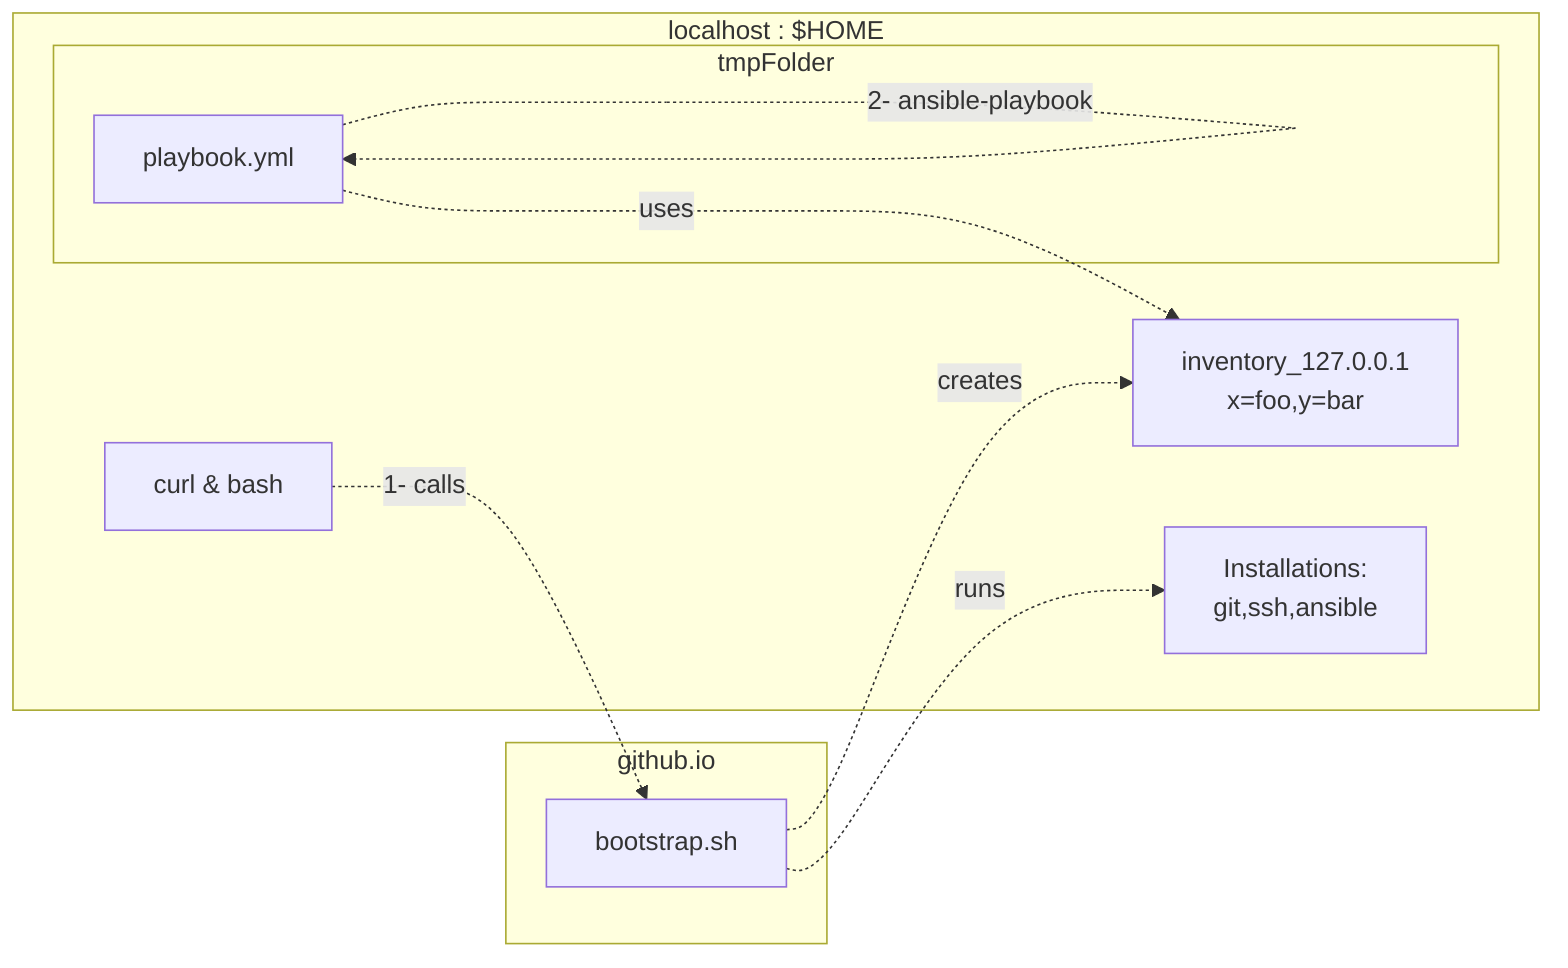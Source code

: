 flowchart LR
    subgraph github.io
        remoteBootstrap[bootstrap.sh]
    end
    subgraph localhost : $HOME
        subgraph localTmp[tmpFolder]
            localPlayBook[playbook.yml] 
        end
        run[curl & bash] -. 1- calls .-> remoteBootstrap
        remoteBootstrap -. creates .-> localInventory
        remoteBootstrap -. runs .-> Installations:\ngit,ssh,ansible
        localPlayBook -. uses .-> localInventory
        localPlayBook -. 2- ansible-playbook .-> localPlayBook
        localInventory[inventory_127.0.0.1\nx=foo,y=bar]
    end